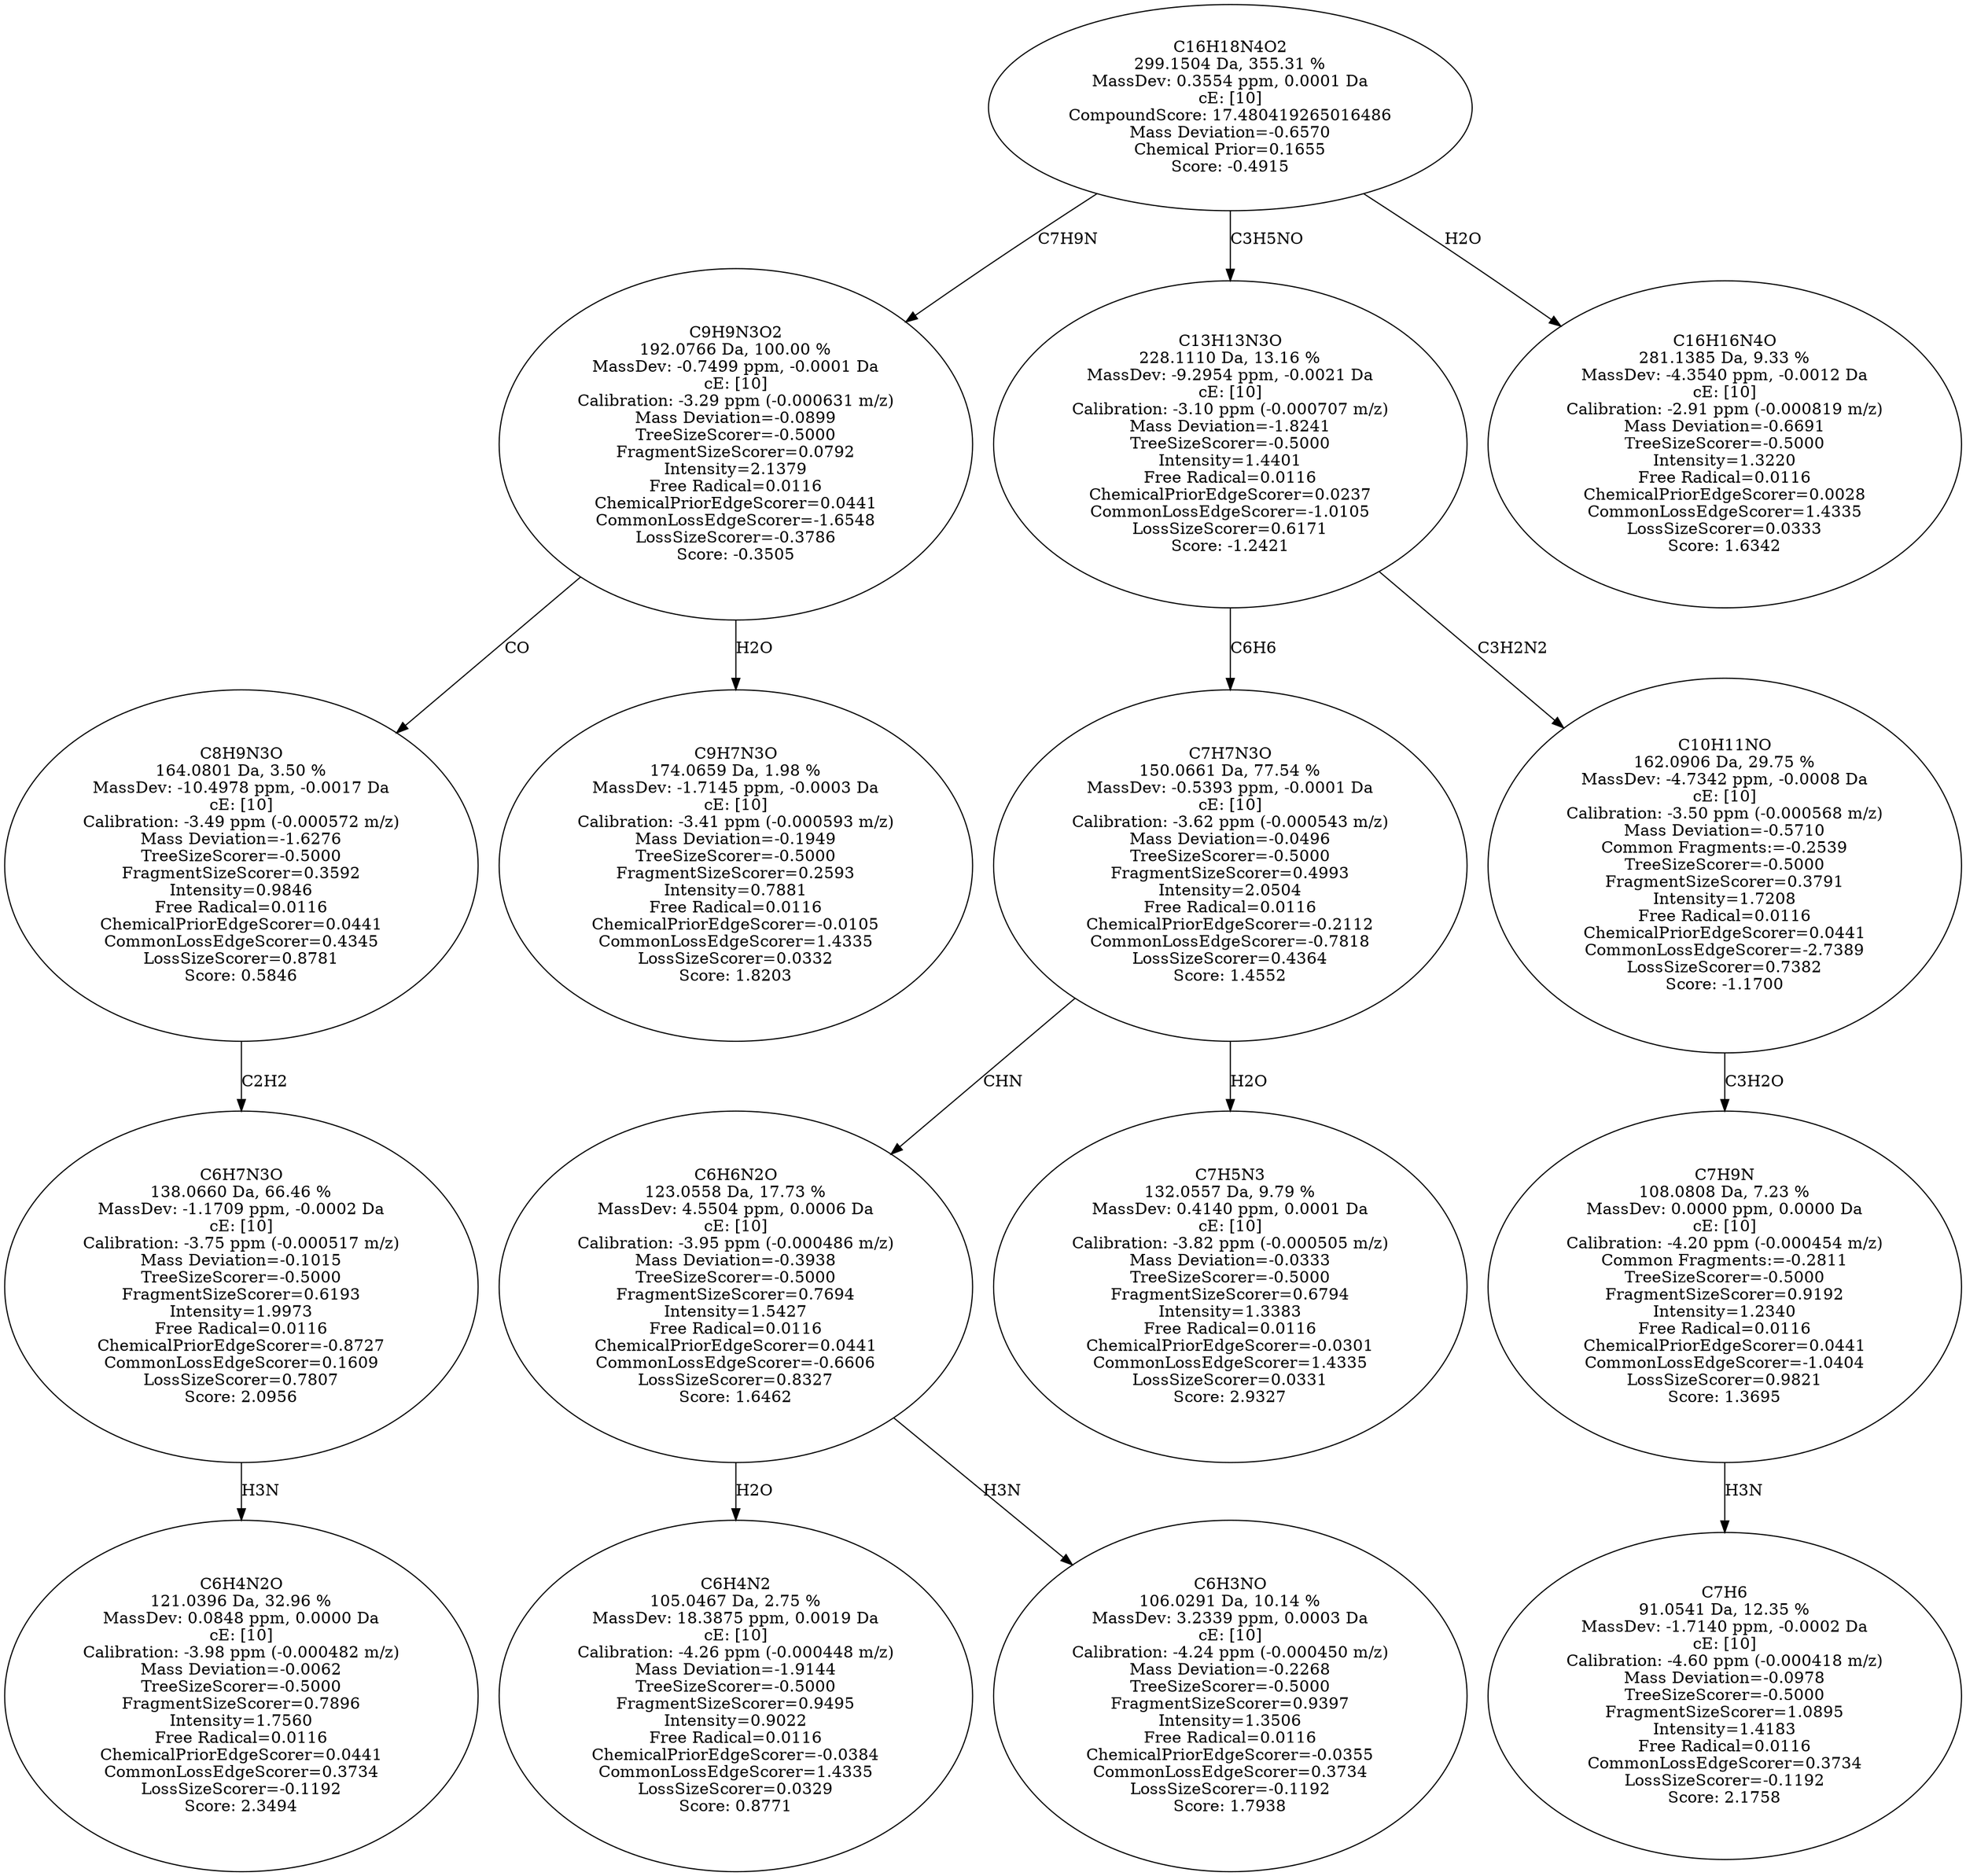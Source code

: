 strict digraph {
v1 [label="C6H4N2O\n121.0396 Da, 32.96 %\nMassDev: 0.0848 ppm, 0.0000 Da\ncE: [10]\nCalibration: -3.98 ppm (-0.000482 m/z)\nMass Deviation=-0.0062\nTreeSizeScorer=-0.5000\nFragmentSizeScorer=0.7896\nIntensity=1.7560\nFree Radical=0.0116\nChemicalPriorEdgeScorer=0.0441\nCommonLossEdgeScorer=0.3734\nLossSizeScorer=-0.1192\nScore: 2.3494"];
v2 [label="C6H7N3O\n138.0660 Da, 66.46 %\nMassDev: -1.1709 ppm, -0.0002 Da\ncE: [10]\nCalibration: -3.75 ppm (-0.000517 m/z)\nMass Deviation=-0.1015\nTreeSizeScorer=-0.5000\nFragmentSizeScorer=0.6193\nIntensity=1.9973\nFree Radical=0.0116\nChemicalPriorEdgeScorer=-0.8727\nCommonLossEdgeScorer=0.1609\nLossSizeScorer=0.7807\nScore: 2.0956"];
v3 [label="C8H9N3O\n164.0801 Da, 3.50 %\nMassDev: -10.4978 ppm, -0.0017 Da\ncE: [10]\nCalibration: -3.49 ppm (-0.000572 m/z)\nMass Deviation=-1.6276\nTreeSizeScorer=-0.5000\nFragmentSizeScorer=0.3592\nIntensity=0.9846\nFree Radical=0.0116\nChemicalPriorEdgeScorer=0.0441\nCommonLossEdgeScorer=0.4345\nLossSizeScorer=0.8781\nScore: 0.5846"];
v4 [label="C9H7N3O\n174.0659 Da, 1.98 %\nMassDev: -1.7145 ppm, -0.0003 Da\ncE: [10]\nCalibration: -3.41 ppm (-0.000593 m/z)\nMass Deviation=-0.1949\nTreeSizeScorer=-0.5000\nFragmentSizeScorer=0.2593\nIntensity=0.7881\nFree Radical=0.0116\nChemicalPriorEdgeScorer=-0.0105\nCommonLossEdgeScorer=1.4335\nLossSizeScorer=0.0332\nScore: 1.8203"];
v5 [label="C9H9N3O2\n192.0766 Da, 100.00 %\nMassDev: -0.7499 ppm, -0.0001 Da\ncE: [10]\nCalibration: -3.29 ppm (-0.000631 m/z)\nMass Deviation=-0.0899\nTreeSizeScorer=-0.5000\nFragmentSizeScorer=0.0792\nIntensity=2.1379\nFree Radical=0.0116\nChemicalPriorEdgeScorer=0.0441\nCommonLossEdgeScorer=-1.6548\nLossSizeScorer=-0.3786\nScore: -0.3505"];
v6 [label="C6H4N2\n105.0467 Da, 2.75 %\nMassDev: 18.3875 ppm, 0.0019 Da\ncE: [10]\nCalibration: -4.26 ppm (-0.000448 m/z)\nMass Deviation=-1.9144\nTreeSizeScorer=-0.5000\nFragmentSizeScorer=0.9495\nIntensity=0.9022\nFree Radical=0.0116\nChemicalPriorEdgeScorer=-0.0384\nCommonLossEdgeScorer=1.4335\nLossSizeScorer=0.0329\nScore: 0.8771"];
v7 [label="C6H3NO\n106.0291 Da, 10.14 %\nMassDev: 3.2339 ppm, 0.0003 Da\ncE: [10]\nCalibration: -4.24 ppm (-0.000450 m/z)\nMass Deviation=-0.2268\nTreeSizeScorer=-0.5000\nFragmentSizeScorer=0.9397\nIntensity=1.3506\nFree Radical=0.0116\nChemicalPriorEdgeScorer=-0.0355\nCommonLossEdgeScorer=0.3734\nLossSizeScorer=-0.1192\nScore: 1.7938"];
v8 [label="C6H6N2O\n123.0558 Da, 17.73 %\nMassDev: 4.5504 ppm, 0.0006 Da\ncE: [10]\nCalibration: -3.95 ppm (-0.000486 m/z)\nMass Deviation=-0.3938\nTreeSizeScorer=-0.5000\nFragmentSizeScorer=0.7694\nIntensity=1.5427\nFree Radical=0.0116\nChemicalPriorEdgeScorer=0.0441\nCommonLossEdgeScorer=-0.6606\nLossSizeScorer=0.8327\nScore: 1.6462"];
v9 [label="C7H5N3\n132.0557 Da, 9.79 %\nMassDev: 0.4140 ppm, 0.0001 Da\ncE: [10]\nCalibration: -3.82 ppm (-0.000505 m/z)\nMass Deviation=-0.0333\nTreeSizeScorer=-0.5000\nFragmentSizeScorer=0.6794\nIntensity=1.3383\nFree Radical=0.0116\nChemicalPriorEdgeScorer=-0.0301\nCommonLossEdgeScorer=1.4335\nLossSizeScorer=0.0331\nScore: 2.9327"];
v10 [label="C7H7N3O\n150.0661 Da, 77.54 %\nMassDev: -0.5393 ppm, -0.0001 Da\ncE: [10]\nCalibration: -3.62 ppm (-0.000543 m/z)\nMass Deviation=-0.0496\nTreeSizeScorer=-0.5000\nFragmentSizeScorer=0.4993\nIntensity=2.0504\nFree Radical=0.0116\nChemicalPriorEdgeScorer=-0.2112\nCommonLossEdgeScorer=-0.7818\nLossSizeScorer=0.4364\nScore: 1.4552"];
v11 [label="C7H6\n91.0541 Da, 12.35 %\nMassDev: -1.7140 ppm, -0.0002 Da\ncE: [10]\nCalibration: -4.60 ppm (-0.000418 m/z)\nMass Deviation=-0.0978\nTreeSizeScorer=-0.5000\nFragmentSizeScorer=1.0895\nIntensity=1.4183\nFree Radical=0.0116\nCommonLossEdgeScorer=0.3734\nLossSizeScorer=-0.1192\nScore: 2.1758"];
v12 [label="C7H9N\n108.0808 Da, 7.23 %\nMassDev: 0.0000 ppm, 0.0000 Da\ncE: [10]\nCalibration: -4.20 ppm (-0.000454 m/z)\nCommon Fragments:=-0.2811\nTreeSizeScorer=-0.5000\nFragmentSizeScorer=0.9192\nIntensity=1.2340\nFree Radical=0.0116\nChemicalPriorEdgeScorer=0.0441\nCommonLossEdgeScorer=-1.0404\nLossSizeScorer=0.9821\nScore: 1.3695"];
v13 [label="C10H11NO\n162.0906 Da, 29.75 %\nMassDev: -4.7342 ppm, -0.0008 Da\ncE: [10]\nCalibration: -3.50 ppm (-0.000568 m/z)\nMass Deviation=-0.5710\nCommon Fragments:=-0.2539\nTreeSizeScorer=-0.5000\nFragmentSizeScorer=0.3791\nIntensity=1.7208\nFree Radical=0.0116\nChemicalPriorEdgeScorer=0.0441\nCommonLossEdgeScorer=-2.7389\nLossSizeScorer=0.7382\nScore: -1.1700"];
v14 [label="C13H13N3O\n228.1110 Da, 13.16 %\nMassDev: -9.2954 ppm, -0.0021 Da\ncE: [10]\nCalibration: -3.10 ppm (-0.000707 m/z)\nMass Deviation=-1.8241\nTreeSizeScorer=-0.5000\nIntensity=1.4401\nFree Radical=0.0116\nChemicalPriorEdgeScorer=0.0237\nCommonLossEdgeScorer=-1.0105\nLossSizeScorer=0.6171\nScore: -1.2421"];
v15 [label="C16H16N4O\n281.1385 Da, 9.33 %\nMassDev: -4.3540 ppm, -0.0012 Da\ncE: [10]\nCalibration: -2.91 ppm (-0.000819 m/z)\nMass Deviation=-0.6691\nTreeSizeScorer=-0.5000\nIntensity=1.3220\nFree Radical=0.0116\nChemicalPriorEdgeScorer=0.0028\nCommonLossEdgeScorer=1.4335\nLossSizeScorer=0.0333\nScore: 1.6342"];
v16 [label="C16H18N4O2\n299.1504 Da, 355.31 %\nMassDev: 0.3554 ppm, 0.0001 Da\ncE: [10]\nCompoundScore: 17.480419265016486\nMass Deviation=-0.6570\nChemical Prior=0.1655\nScore: -0.4915"];
v2 -> v1 [label="H3N"];
v3 -> v2 [label="C2H2"];
v5 -> v3 [label="CO"];
v5 -> v4 [label="H2O"];
v16 -> v5 [label="C7H9N"];
v8 -> v6 [label="H2O"];
v8 -> v7 [label="H3N"];
v10 -> v8 [label="CHN"];
v10 -> v9 [label="H2O"];
v14 -> v10 [label="C6H6"];
v12 -> v11 [label="H3N"];
v13 -> v12 [label="C3H2O"];
v14 -> v13 [label="C3H2N2"];
v16 -> v14 [label="C3H5NO"];
v16 -> v15 [label="H2O"];
}